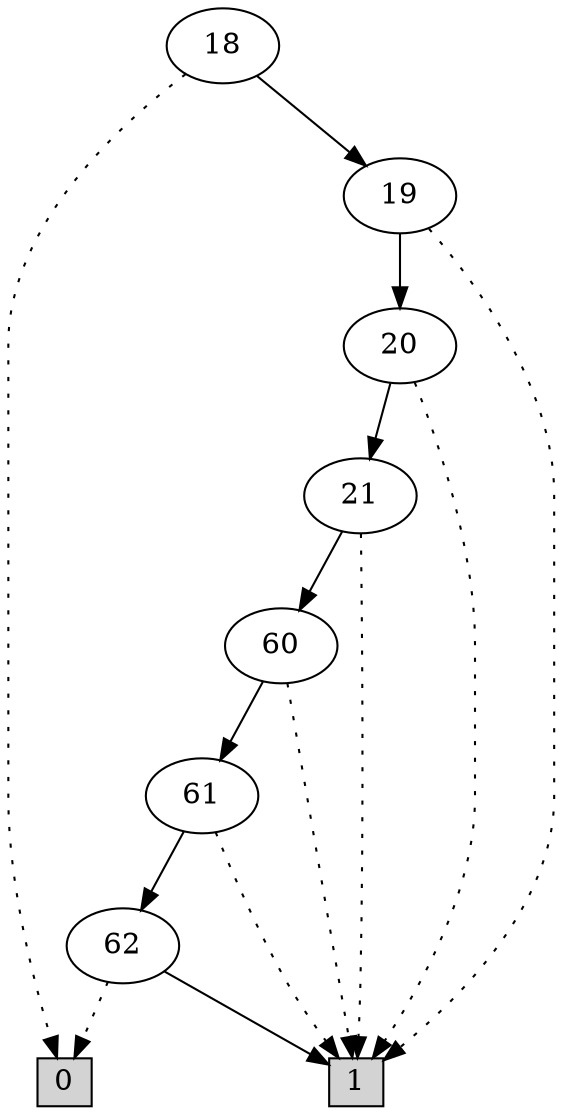digraph G {
0 [shape=box, label="0", style=filled, shape=box, height=0.3, width=0.3];
1 [shape=box, label="1", style=filled, shape=box, height=0.3, width=0.3];
261 [label="18"];
261 -> 0 [style=dotted];
261 -> 227 [style=filled];
227 [label="19"];
227 -> 1 [style=dotted];
227 -> 226 [style=filled];
226 [label="20"];
226 -> 1 [style=dotted];
226 -> 225 [style=filled];
225 [label="21"];
225 -> 1 [style=dotted];
225 -> 205 [style=filled];
205 [label="60"];
205 -> 1 [style=dotted];
205 -> 203 [style=filled];
203 [label="61"];
203 -> 1 [style=dotted];
203 -> 126 [style=filled];
126 [label="62"];
126 -> 0 [style=dotted];
126 -> 1 [style=filled];
}
